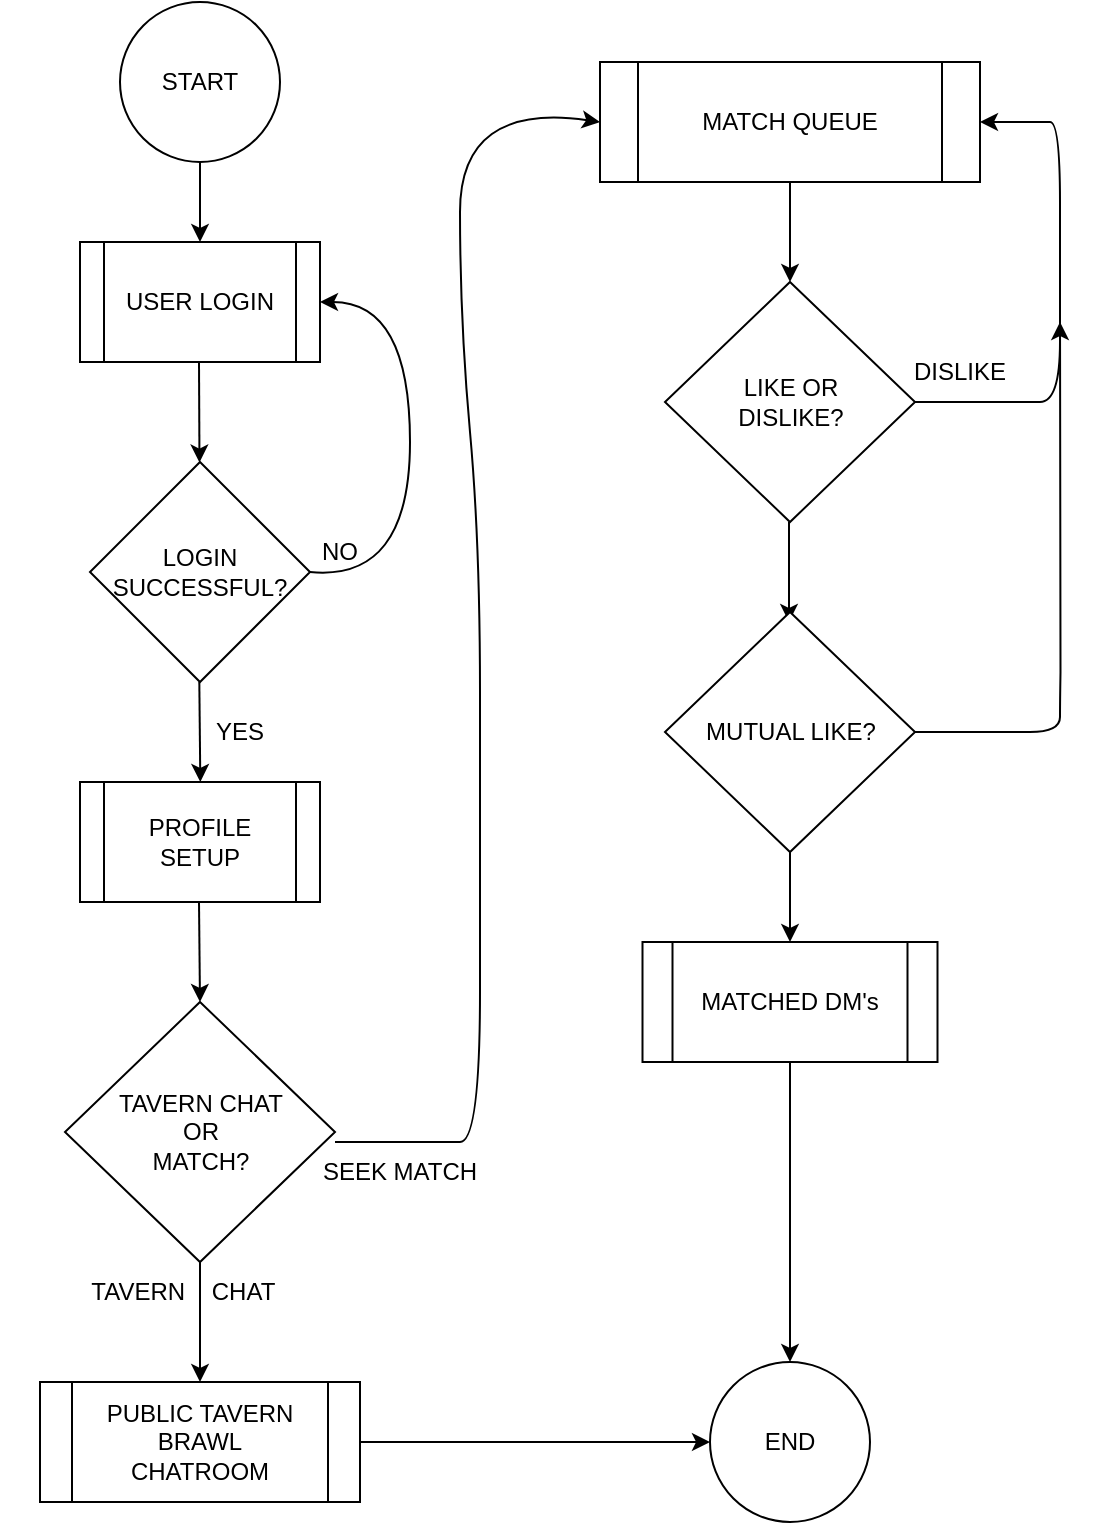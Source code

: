 <mxfile version="28.2.3">
  <diagram name="Page-1" id="1dBzfhWhg8LqB8-7xUJK">
    <mxGraphModel dx="1722" dy="926" grid="1" gridSize="10" guides="1" tooltips="1" connect="1" arrows="1" fold="1" page="1" pageScale="1" pageWidth="850" pageHeight="1100" math="0" shadow="0">
      <root>
        <mxCell id="0" />
        <mxCell id="1" parent="0" />
        <mxCell id="wNXLN5aVjXn8agyz6Q4b-1" value="START" style="ellipse;whiteSpace=wrap;html=1;aspect=fixed;" parent="1" vertex="1">
          <mxGeometry x="80" y="20" width="80" height="80" as="geometry" />
        </mxCell>
        <mxCell id="wNXLN5aVjXn8agyz6Q4b-2" value="" style="endArrow=classic;html=1;rounded=0;exitX=0.5;exitY=1;exitDx=0;exitDy=0;" parent="1" source="wNXLN5aVjXn8agyz6Q4b-1" edge="1">
          <mxGeometry width="50" height="50" relative="1" as="geometry">
            <mxPoint x="90" y="170" as="sourcePoint" />
            <mxPoint x="120" y="140" as="targetPoint" />
          </mxGeometry>
        </mxCell>
        <mxCell id="wNXLN5aVjXn8agyz6Q4b-5" value="USER LOGIN" style="shape=process;whiteSpace=wrap;html=1;backgroundOutline=1;" parent="1" vertex="1">
          <mxGeometry x="60" y="140" width="120" height="60" as="geometry" />
        </mxCell>
        <mxCell id="wNXLN5aVjXn8agyz6Q4b-6" value="" style="endArrow=classic;html=1;rounded=0;exitX=0.5;exitY=1;exitDx=0;exitDy=0;" parent="1" target="wNXLN5aVjXn8agyz6Q4b-7" edge="1">
          <mxGeometry width="50" height="50" relative="1" as="geometry">
            <mxPoint x="119.5" y="200" as="sourcePoint" />
            <mxPoint x="119.5" y="240" as="targetPoint" />
          </mxGeometry>
        </mxCell>
        <mxCell id="wNXLN5aVjXn8agyz6Q4b-7" value="&lt;div&gt;LOGIN&lt;/div&gt;&lt;div&gt;SUCCESSFUL?&lt;/div&gt;" style="rhombus;whiteSpace=wrap;html=1;" parent="1" vertex="1">
          <mxGeometry x="65" y="250" width="110" height="110" as="geometry" />
        </mxCell>
        <mxCell id="wNXLN5aVjXn8agyz6Q4b-8" value="" style="curved=1;endArrow=classic;html=1;rounded=0;entryX=1;entryY=0.5;entryDx=0;entryDy=0;exitX=1;exitY=0.5;exitDx=0;exitDy=0;" parent="1" source="wNXLN5aVjXn8agyz6Q4b-7" target="wNXLN5aVjXn8agyz6Q4b-5" edge="1">
          <mxGeometry width="50" height="50" relative="1" as="geometry">
            <mxPoint x="180" y="300" as="sourcePoint" />
            <mxPoint x="225" y="250" as="targetPoint" />
            <Array as="points">
              <mxPoint x="225" y="310" />
              <mxPoint x="225" y="170" />
            </Array>
          </mxGeometry>
        </mxCell>
        <mxCell id="wNXLN5aVjXn8agyz6Q4b-11" value="PROFILE SETUP" style="shape=process;whiteSpace=wrap;html=1;backgroundOutline=1;" parent="1" vertex="1">
          <mxGeometry x="60" y="410" width="120" height="60" as="geometry" />
        </mxCell>
        <mxCell id="wNXLN5aVjXn8agyz6Q4b-12" value="" style="endArrow=classic;html=1;rounded=0;exitX=0.5;exitY=1;exitDx=0;exitDy=0;" parent="1" edge="1">
          <mxGeometry width="50" height="50" relative="1" as="geometry">
            <mxPoint x="119.66" y="360" as="sourcePoint" />
            <mxPoint x="120.16" y="410" as="targetPoint" />
          </mxGeometry>
        </mxCell>
        <mxCell id="wNXLN5aVjXn8agyz6Q4b-13" value="&lt;div&gt;TAVERN CHAT&lt;/div&gt;&lt;div&gt;OR&lt;/div&gt;&lt;div&gt;MATCH?&lt;/div&gt;" style="rhombus;whiteSpace=wrap;html=1;" parent="1" vertex="1">
          <mxGeometry x="52.5" y="520" width="135" height="130" as="geometry" />
        </mxCell>
        <mxCell id="wNXLN5aVjXn8agyz6Q4b-14" value="" style="endArrow=classic;html=1;rounded=0;exitX=0.5;exitY=1;exitDx=0;exitDy=0;" parent="1" edge="1">
          <mxGeometry width="50" height="50" relative="1" as="geometry">
            <mxPoint x="119.5" y="470" as="sourcePoint" />
            <mxPoint x="120" y="520" as="targetPoint" />
          </mxGeometry>
        </mxCell>
        <mxCell id="wNXLN5aVjXn8agyz6Q4b-16" value="" style="endArrow=classic;html=1;rounded=0;" parent="1" target="wNXLN5aVjXn8agyz6Q4b-17" edge="1">
          <mxGeometry width="50" height="50" relative="1" as="geometry">
            <mxPoint x="120" y="650" as="sourcePoint" />
            <mxPoint x="120" y="700" as="targetPoint" />
          </mxGeometry>
        </mxCell>
        <mxCell id="wNXLN5aVjXn8agyz6Q4b-43" style="edgeStyle=orthogonalEdgeStyle;rounded=0;orthogonalLoop=1;jettySize=auto;html=1;exitX=1;exitY=0.5;exitDx=0;exitDy=0;entryX=0;entryY=0.5;entryDx=0;entryDy=0;" parent="1" source="wNXLN5aVjXn8agyz6Q4b-17" target="wNXLN5aVjXn8agyz6Q4b-41" edge="1">
          <mxGeometry relative="1" as="geometry" />
        </mxCell>
        <mxCell id="wNXLN5aVjXn8agyz6Q4b-17" value="&lt;div&gt;PUBLIC TAVERN BRAWL&lt;/div&gt;&lt;div&gt;CHATROOM&lt;/div&gt;" style="shape=process;whiteSpace=wrap;html=1;backgroundOutline=1;" parent="1" vertex="1">
          <mxGeometry x="40" y="710" width="160" height="60" as="geometry" />
        </mxCell>
        <mxCell id="wNXLN5aVjXn8agyz6Q4b-19" value="" style="curved=1;endArrow=classic;html=1;rounded=0;" parent="1" edge="1">
          <mxGeometry width="50" height="50" relative="1" as="geometry">
            <mxPoint x="187.5" y="590" as="sourcePoint" />
            <mxPoint x="320" y="80" as="targetPoint" />
            <Array as="points">
              <mxPoint x="240" y="590" />
              <mxPoint x="260" y="590" />
              <mxPoint x="260" y="440" />
              <mxPoint x="260" y="290" />
              <mxPoint x="250" y="180" />
              <mxPoint x="250" y="70" />
            </Array>
          </mxGeometry>
        </mxCell>
        <mxCell id="wNXLN5aVjXn8agyz6Q4b-20" value="SEEK MATCH" style="text;html=1;align=center;verticalAlign=middle;whiteSpace=wrap;rounded=0;" parent="1" vertex="1">
          <mxGeometry x="160" y="590" width="120" height="30" as="geometry" />
        </mxCell>
        <mxCell id="wNXLN5aVjXn8agyz6Q4b-22" value="TAVERN&amp;nbsp; &amp;nbsp; CHAT&amp;nbsp;&amp;nbsp;" style="text;html=1;align=center;verticalAlign=middle;whiteSpace=wrap;rounded=0;" parent="1" vertex="1">
          <mxGeometry x="20" y="650" width="190" height="30" as="geometry" />
        </mxCell>
        <mxCell id="wNXLN5aVjXn8agyz6Q4b-23" value="NO" style="text;html=1;align=center;verticalAlign=middle;whiteSpace=wrap;rounded=0;" parent="1" vertex="1">
          <mxGeometry x="160" y="280" width="60" height="30" as="geometry" />
        </mxCell>
        <mxCell id="wNXLN5aVjXn8agyz6Q4b-25" value="YES" style="text;html=1;align=center;verticalAlign=middle;whiteSpace=wrap;rounded=0;" parent="1" vertex="1">
          <mxGeometry x="110" y="370" width="60" height="30" as="geometry" />
        </mxCell>
        <mxCell id="wNXLN5aVjXn8agyz6Q4b-29" value="MATCH QUEUE" style="shape=process;whiteSpace=wrap;html=1;backgroundOutline=1;" parent="1" vertex="1">
          <mxGeometry x="320" y="50" width="190" height="60" as="geometry" />
        </mxCell>
        <mxCell id="wNXLN5aVjXn8agyz6Q4b-30" value="" style="endArrow=classic;html=1;rounded=0;exitX=0.5;exitY=1;exitDx=0;exitDy=0;" parent="1" source="wNXLN5aVjXn8agyz6Q4b-29" target="wNXLN5aVjXn8agyz6Q4b-31" edge="1">
          <mxGeometry width="50" height="50" relative="1" as="geometry">
            <mxPoint x="425" y="240" as="sourcePoint" />
            <mxPoint x="415" y="200" as="targetPoint" />
          </mxGeometry>
        </mxCell>
        <mxCell id="wNXLN5aVjXn8agyz6Q4b-31" value="&lt;div&gt;LIKE OR&lt;/div&gt;&lt;div&gt;DISLIKE?&lt;/div&gt;" style="rhombus;whiteSpace=wrap;html=1;" parent="1" vertex="1">
          <mxGeometry x="352.5" y="160" width="125" height="120" as="geometry" />
        </mxCell>
        <mxCell id="wNXLN5aVjXn8agyz6Q4b-32" value="" style="curved=1;endArrow=classic;html=1;rounded=0;entryX=1;entryY=0.5;entryDx=0;entryDy=0;" parent="1" target="wNXLN5aVjXn8agyz6Q4b-29" edge="1">
          <mxGeometry width="50" height="50" relative="1" as="geometry">
            <mxPoint x="477.5" y="220" as="sourcePoint" />
            <mxPoint x="527.5" y="170" as="targetPoint" />
            <Array as="points">
              <mxPoint x="530" y="220" />
              <mxPoint x="550" y="220" />
              <mxPoint x="550" y="160" />
              <mxPoint x="550" y="80" />
              <mxPoint x="540" y="80" />
            </Array>
          </mxGeometry>
        </mxCell>
        <mxCell id="wNXLN5aVjXn8agyz6Q4b-33" value="DISLIKE" style="text;html=1;align=center;verticalAlign=middle;whiteSpace=wrap;rounded=0;" parent="1" vertex="1">
          <mxGeometry x="425" y="190" width="150" height="30" as="geometry" />
        </mxCell>
        <mxCell id="wNXLN5aVjXn8agyz6Q4b-34" value="" style="endArrow=classic;html=1;rounded=0;exitX=0.5;exitY=1;exitDx=0;exitDy=0;" parent="1" edge="1">
          <mxGeometry width="50" height="50" relative="1" as="geometry">
            <mxPoint x="414.5" y="280" as="sourcePoint" />
            <mxPoint x="414.5" y="330" as="targetPoint" />
          </mxGeometry>
        </mxCell>
        <mxCell id="wNXLN5aVjXn8agyz6Q4b-36" value="MUTUAL LIKE?" style="rhombus;whiteSpace=wrap;html=1;" parent="1" vertex="1">
          <mxGeometry x="352.5" y="325" width="125" height="120" as="geometry" />
        </mxCell>
        <mxCell id="wNXLN5aVjXn8agyz6Q4b-37" value="" style="curved=1;endArrow=classic;html=1;rounded=0;exitX=1;exitY=0.5;exitDx=0;exitDy=0;" parent="1" source="wNXLN5aVjXn8agyz6Q4b-36" edge="1">
          <mxGeometry width="50" height="50" relative="1" as="geometry">
            <mxPoint x="490" y="385" as="sourcePoint" />
            <mxPoint x="550" y="180" as="targetPoint" />
            <Array as="points">
              <mxPoint x="520" y="385" />
              <mxPoint x="550" y="385" />
              <mxPoint x="550" y="370" />
              <mxPoint x="550.5" y="340" />
            </Array>
          </mxGeometry>
        </mxCell>
        <mxCell id="wNXLN5aVjXn8agyz6Q4b-38" value="" style="endArrow=classic;html=1;rounded=0;exitX=0.5;exitY=1;exitDx=0;exitDy=0;" parent="1" source="wNXLN5aVjXn8agyz6Q4b-36" edge="1">
          <mxGeometry width="50" height="50" relative="1" as="geometry">
            <mxPoint x="290" y="390" as="sourcePoint" />
            <mxPoint x="415" y="490" as="targetPoint" />
          </mxGeometry>
        </mxCell>
        <mxCell id="wNXLN5aVjXn8agyz6Q4b-42" style="edgeStyle=orthogonalEdgeStyle;rounded=0;orthogonalLoop=1;jettySize=auto;html=1;exitX=0.5;exitY=1;exitDx=0;exitDy=0;entryX=0.5;entryY=0;entryDx=0;entryDy=0;" parent="1" source="wNXLN5aVjXn8agyz6Q4b-39" target="wNXLN5aVjXn8agyz6Q4b-41" edge="1">
          <mxGeometry relative="1" as="geometry" />
        </mxCell>
        <mxCell id="wNXLN5aVjXn8agyz6Q4b-39" value="MATCHED DM&#39;s" style="shape=process;whiteSpace=wrap;html=1;backgroundOutline=1;" parent="1" vertex="1">
          <mxGeometry x="341.25" y="490" width="147.5" height="60" as="geometry" />
        </mxCell>
        <mxCell id="wNXLN5aVjXn8agyz6Q4b-41" value="END" style="ellipse;whiteSpace=wrap;html=1;aspect=fixed;" parent="1" vertex="1">
          <mxGeometry x="375" y="700" width="80" height="80" as="geometry" />
        </mxCell>
      </root>
    </mxGraphModel>
  </diagram>
</mxfile>

